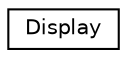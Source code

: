digraph "Graphical Class Hierarchy"
{
 // LATEX_PDF_SIZE
  edge [fontname="Helvetica",fontsize="10",labelfontname="Helvetica",labelfontsize="10"];
  node [fontname="Helvetica",fontsize="10",shape=record];
  rankdir="LR";
  Node0 [label="Display",height=0.2,width=0.4,color="black", fillcolor="white", style="filled",URL="$classDisplay.html",tooltip=" "];
}

